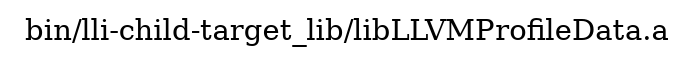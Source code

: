 digraph "bin/lli-child-target_lib/libLLVMProfileData.a" {
	label="bin/lli-child-target_lib/libLLVMProfileData.a";
	rankdir="LR"

}
